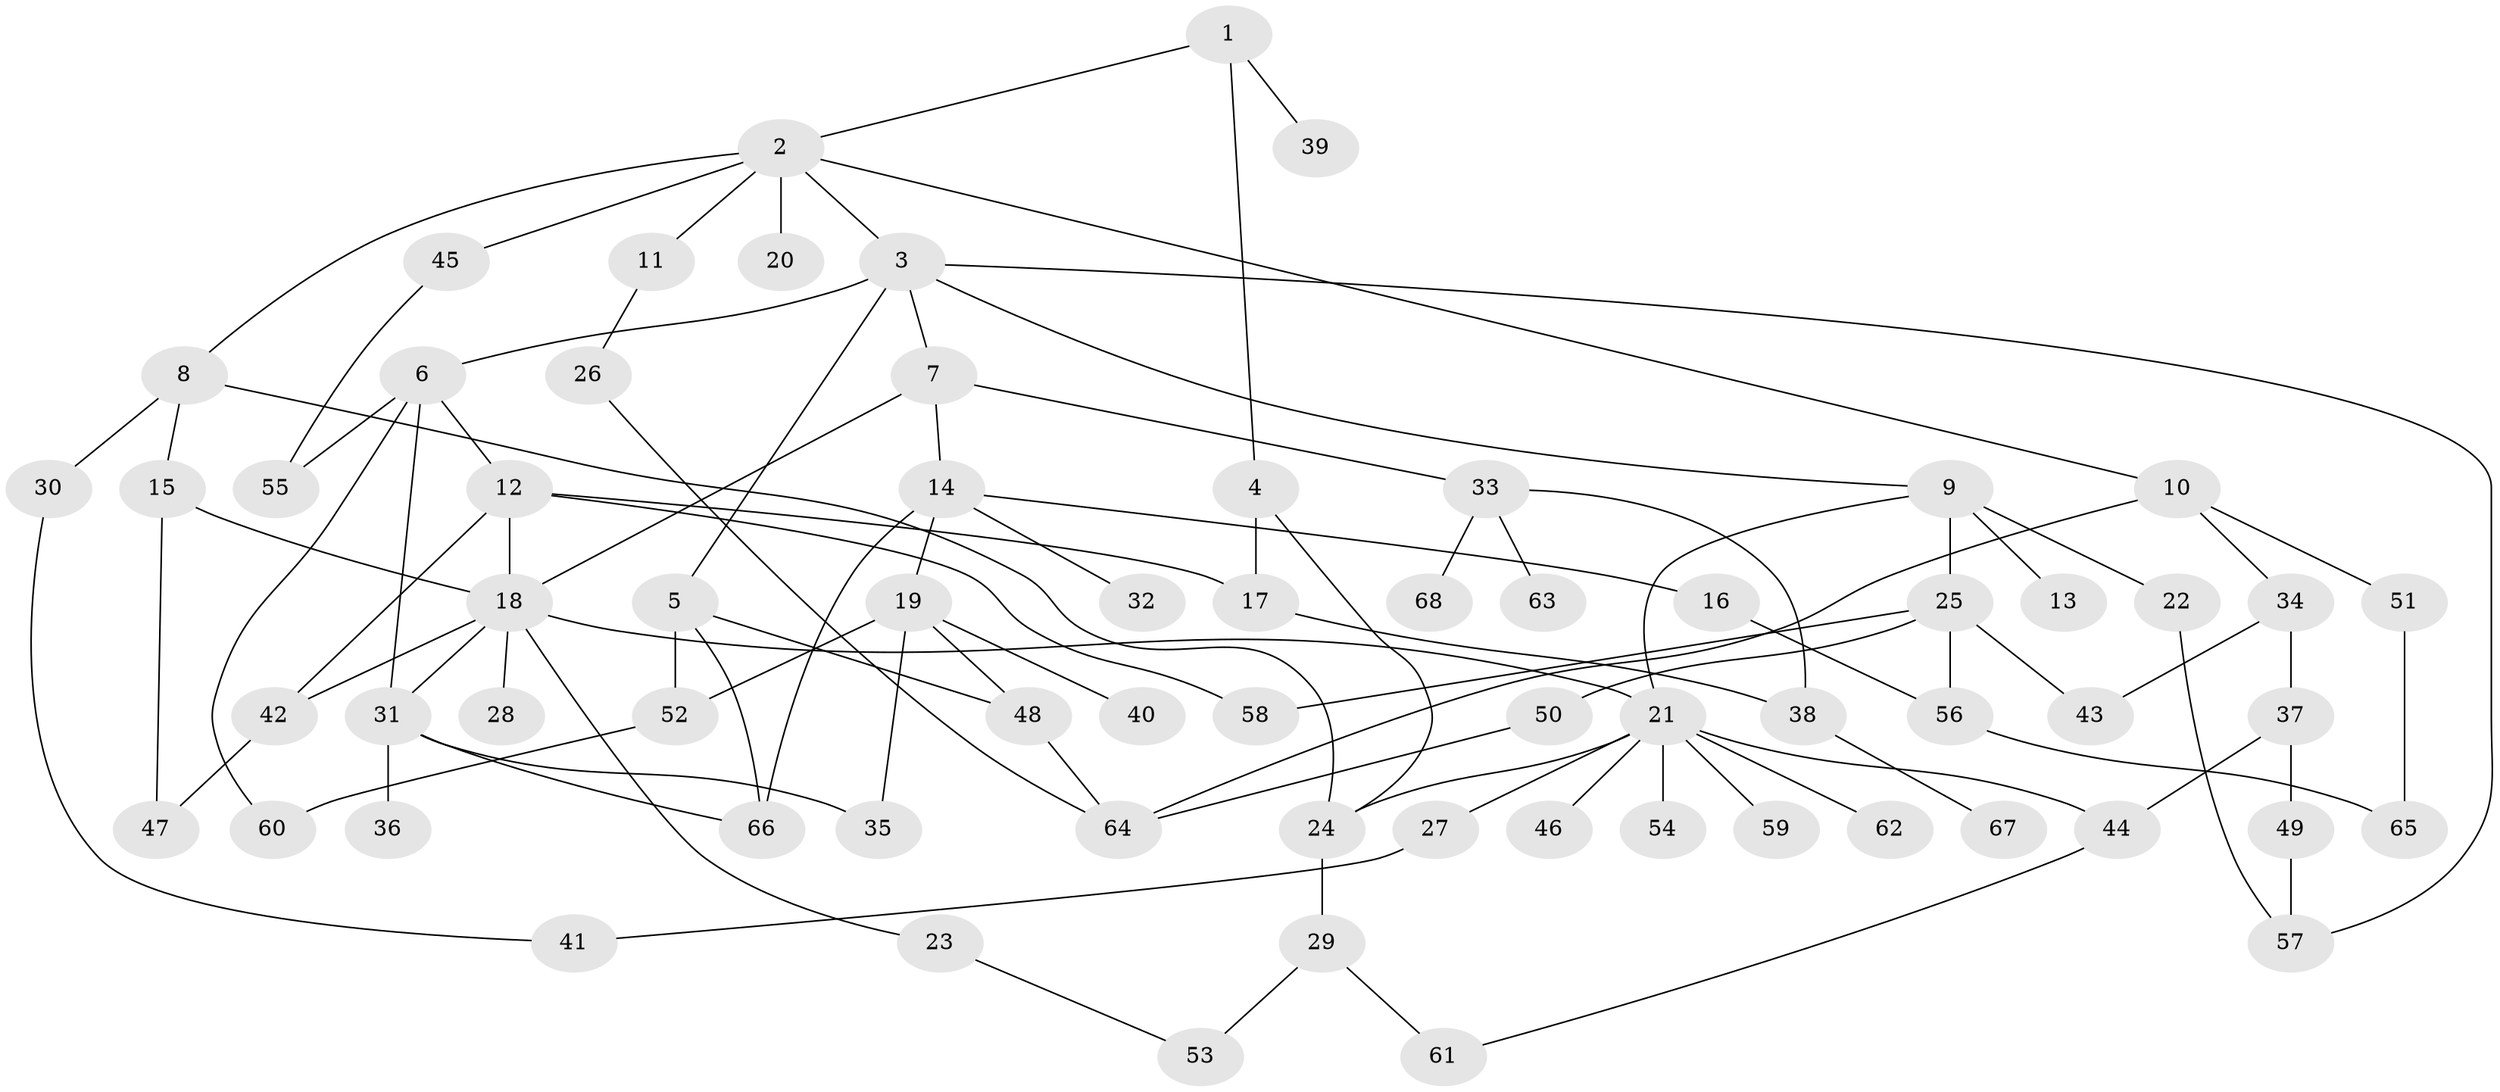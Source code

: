 // Generated by graph-tools (version 1.1) at 2025/13/03/09/25 04:13:30]
// undirected, 68 vertices, 97 edges
graph export_dot {
graph [start="1"]
  node [color=gray90,style=filled];
  1;
  2;
  3;
  4;
  5;
  6;
  7;
  8;
  9;
  10;
  11;
  12;
  13;
  14;
  15;
  16;
  17;
  18;
  19;
  20;
  21;
  22;
  23;
  24;
  25;
  26;
  27;
  28;
  29;
  30;
  31;
  32;
  33;
  34;
  35;
  36;
  37;
  38;
  39;
  40;
  41;
  42;
  43;
  44;
  45;
  46;
  47;
  48;
  49;
  50;
  51;
  52;
  53;
  54;
  55;
  56;
  57;
  58;
  59;
  60;
  61;
  62;
  63;
  64;
  65;
  66;
  67;
  68;
  1 -- 2;
  1 -- 4;
  1 -- 39;
  2 -- 3;
  2 -- 8;
  2 -- 10;
  2 -- 11;
  2 -- 20;
  2 -- 45;
  3 -- 5;
  3 -- 6;
  3 -- 7;
  3 -- 9;
  3 -- 57;
  4 -- 17;
  4 -- 24;
  5 -- 48;
  5 -- 66;
  5 -- 52;
  6 -- 12;
  6 -- 60;
  6 -- 31;
  6 -- 55;
  7 -- 14;
  7 -- 18;
  7 -- 33;
  8 -- 15;
  8 -- 24;
  8 -- 30;
  9 -- 13;
  9 -- 22;
  9 -- 25;
  9 -- 21;
  10 -- 34;
  10 -- 51;
  10 -- 64;
  11 -- 26;
  12 -- 17;
  12 -- 58;
  12 -- 42;
  12 -- 18;
  14 -- 16;
  14 -- 19;
  14 -- 32;
  14 -- 66;
  15 -- 47;
  15 -- 18;
  16 -- 56;
  17 -- 38;
  18 -- 21;
  18 -- 23;
  18 -- 28;
  18 -- 31;
  18 -- 42;
  19 -- 35;
  19 -- 40;
  19 -- 52;
  19 -- 48;
  21 -- 27;
  21 -- 44;
  21 -- 46;
  21 -- 54;
  21 -- 59;
  21 -- 62;
  21 -- 24;
  22 -- 57;
  23 -- 53;
  24 -- 29;
  25 -- 50;
  25 -- 56;
  25 -- 43;
  25 -- 58;
  26 -- 64;
  27 -- 41;
  29 -- 53;
  29 -- 61;
  30 -- 41;
  31 -- 36;
  31 -- 35;
  31 -- 66;
  33 -- 38;
  33 -- 63;
  33 -- 68;
  34 -- 37;
  34 -- 43;
  37 -- 49;
  37 -- 44;
  38 -- 67;
  42 -- 47;
  44 -- 61;
  45 -- 55;
  48 -- 64;
  49 -- 57;
  50 -- 64;
  51 -- 65;
  52 -- 60;
  56 -- 65;
}
